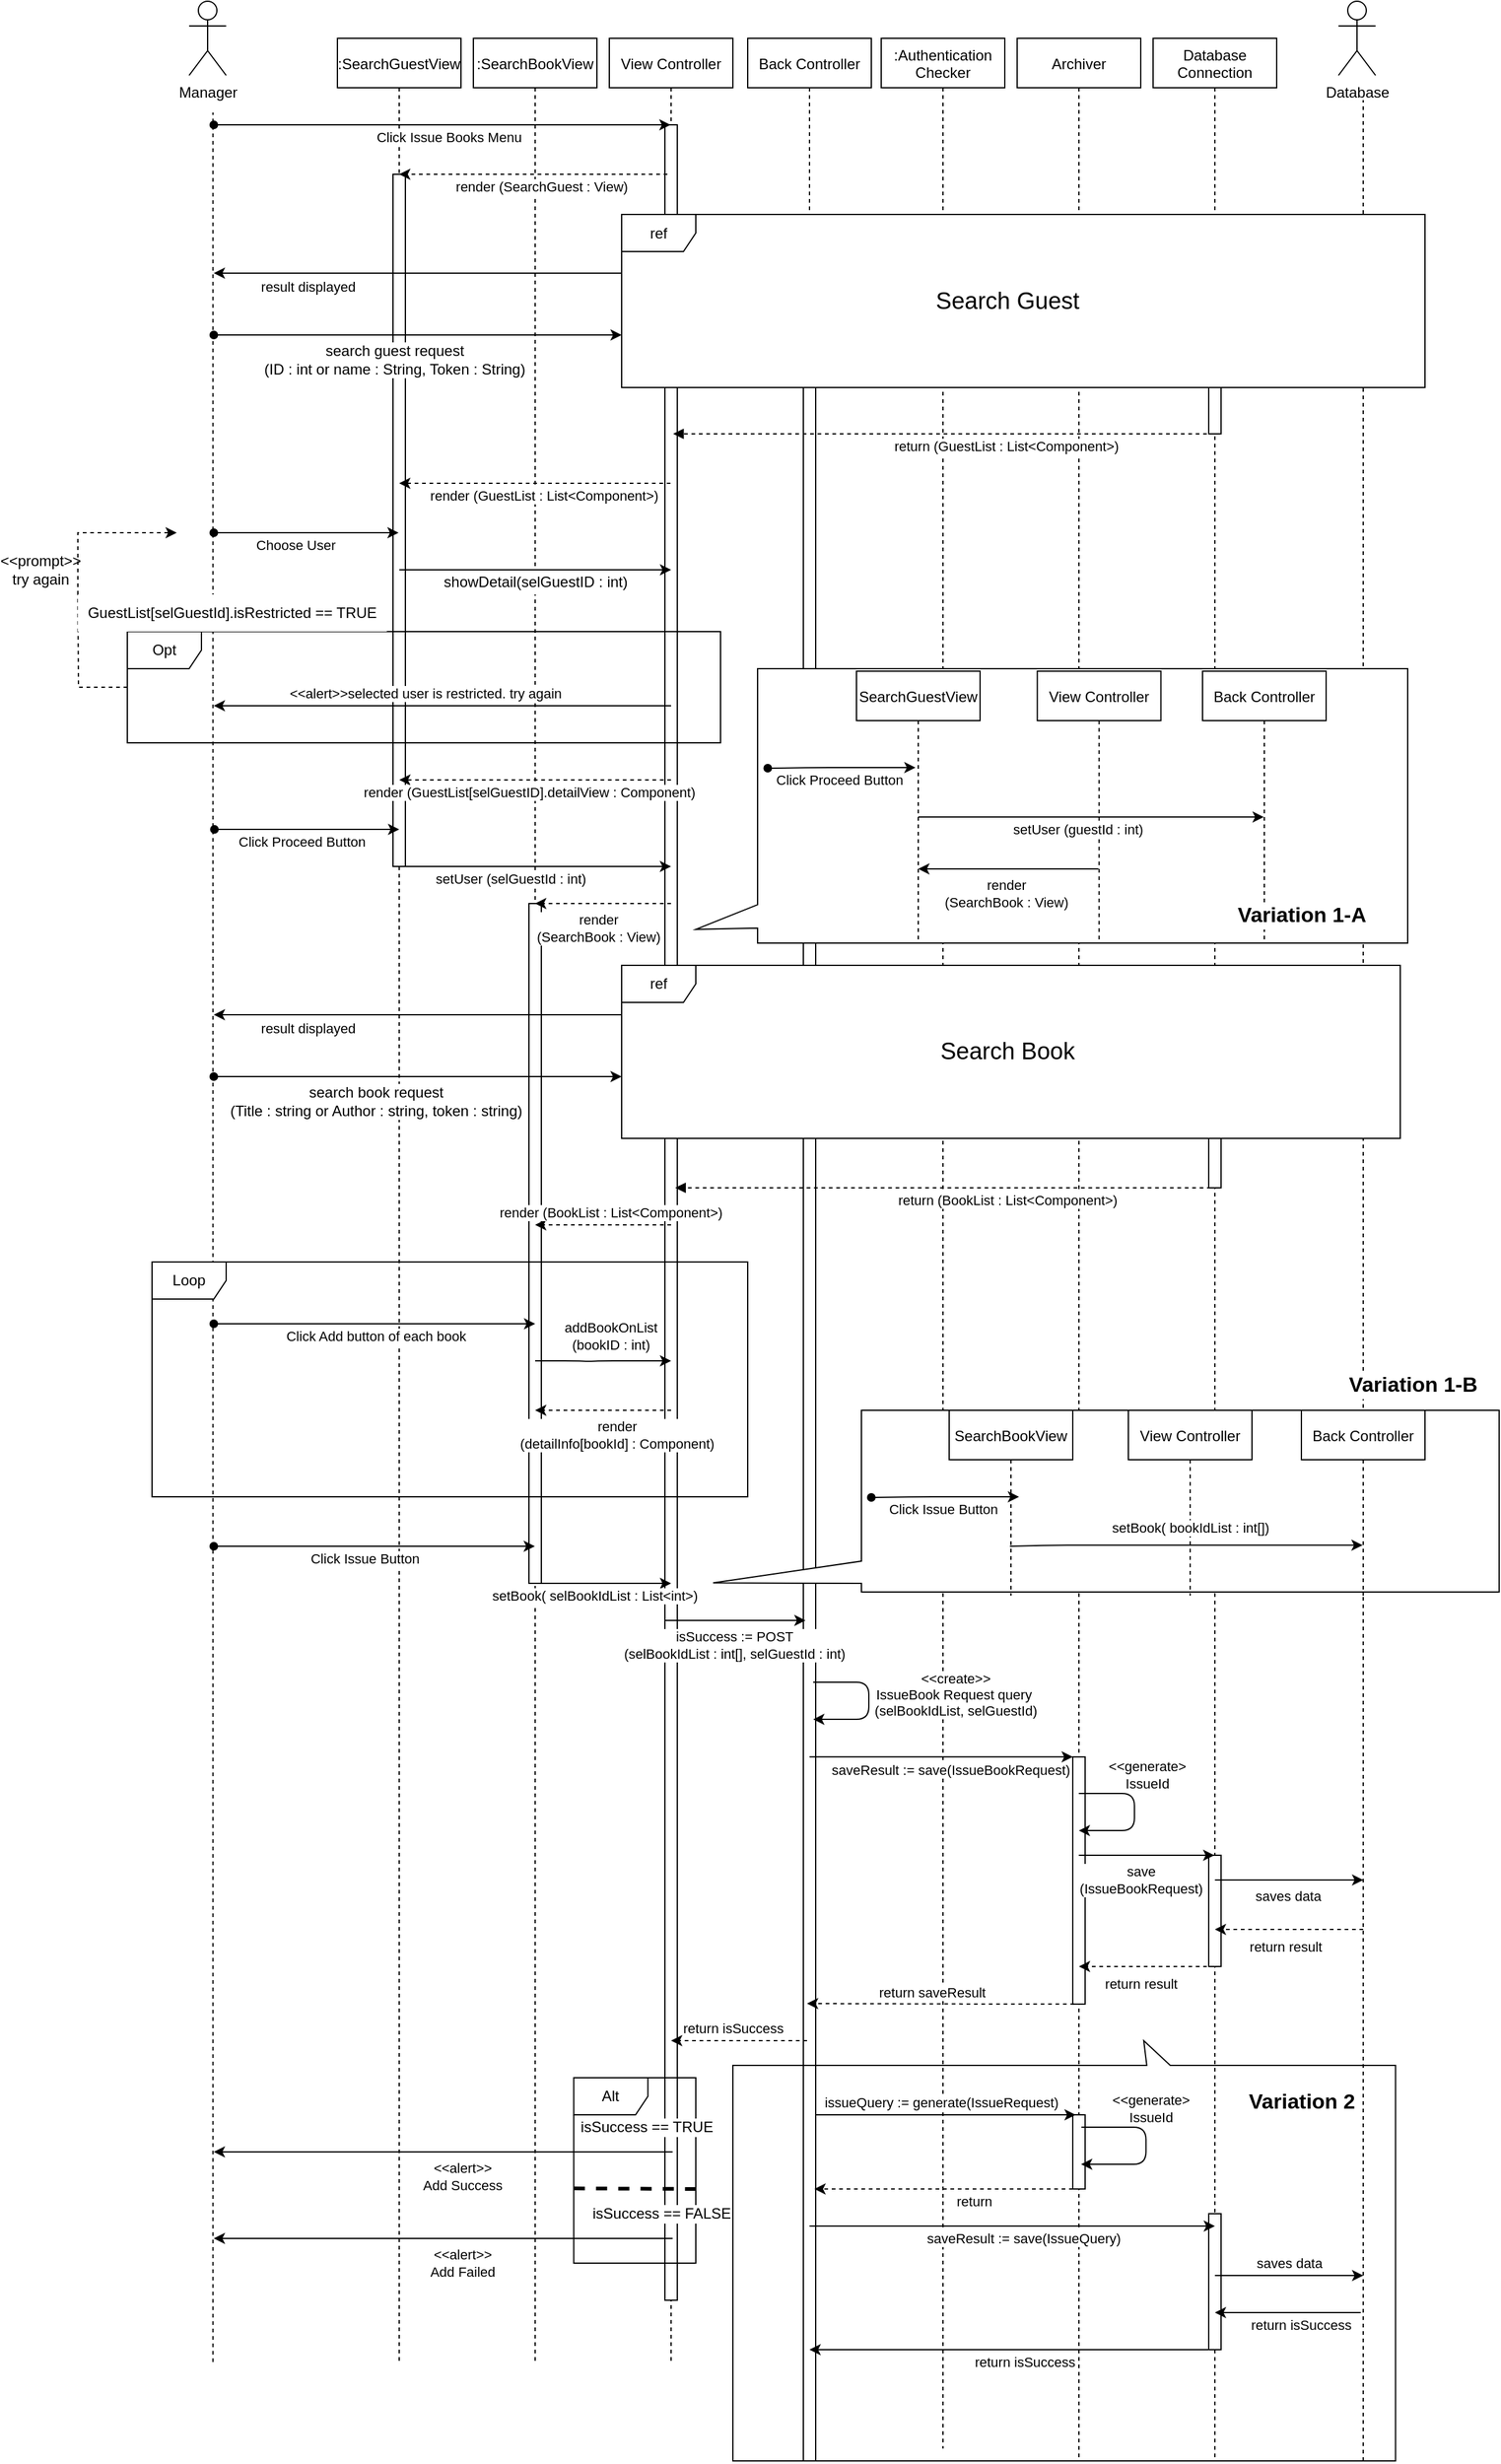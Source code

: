 <mxfile version="14.6.13" type="github">
  <diagram id="kgpKYQtTHZ0yAKxKKP6v" name="Page-1">
    <mxGraphModel dx="1185" dy="635" grid="1" gridSize="10" guides="1" tooltips="1" connect="1" arrows="1" fold="1" page="1" pageScale="1" pageWidth="1400" pageHeight="1300" math="0" shadow="0">
      <root>
        <mxCell id="0" />
        <mxCell id="1" parent="0" />
        <mxCell id="G2i9bA_Q2mRxHGLOUs0N-61" value="" style="shape=callout;whiteSpace=wrap;html=1;perimeter=calloutPerimeter;position2=0.38;size=20;position=0.34;base=19;rotation=-180;" parent="1" vertex="1">
          <mxGeometry x="630" y="1780" width="536.19" height="340" as="geometry" />
        </mxCell>
        <mxCell id="IShbP4hHe31vie19D_xC-3" value=":Authentication&#xa;Checker" style="shape=umlLifeline;perimeter=lifelinePerimeter;container=1;collapsible=0;recursiveResize=0;rounded=0;shadow=0;strokeWidth=1;" parent="1" vertex="1">
          <mxGeometry x="750" y="160" width="100" height="1950" as="geometry" />
        </mxCell>
        <mxCell id="IShbP4hHe31vie19D_xC-5" value=":SearchGuestView" style="shape=umlLifeline;perimeter=lifelinePerimeter;container=1;collapsible=0;recursiveResize=0;rounded=0;shadow=0;strokeWidth=1;" parent="1" vertex="1">
          <mxGeometry x="310" y="160" width="100" height="1880" as="geometry" />
        </mxCell>
        <mxCell id="IShbP4hHe31vie19D_xC-6" value="" style="points=[];perimeter=orthogonalPerimeter;rounded=0;shadow=0;strokeWidth=1;" parent="IShbP4hHe31vie19D_xC-5" vertex="1">
          <mxGeometry x="45" y="110" width="10" height="560" as="geometry" />
        </mxCell>
        <mxCell id="IShbP4hHe31vie19D_xC-7" value="View Controller" style="shape=umlLifeline;perimeter=lifelinePerimeter;container=1;collapsible=0;recursiveResize=0;rounded=0;shadow=0;strokeWidth=1;size=40;" parent="1" vertex="1">
          <mxGeometry x="530" y="160" width="100" height="1880" as="geometry" />
        </mxCell>
        <mxCell id="IShbP4hHe31vie19D_xC-98" value="" style="points=[];perimeter=orthogonalPerimeter;rounded=0;shadow=0;strokeWidth=1;" parent="IShbP4hHe31vie19D_xC-7" vertex="1">
          <mxGeometry x="45" y="70" width="10" height="1760" as="geometry" />
        </mxCell>
        <mxCell id="IShbP4hHe31vie19D_xC-10" value="Manager" style="shape=umlActor;verticalLabelPosition=bottom;verticalAlign=top;html=1;outlineConnect=0;" parent="1" vertex="1">
          <mxGeometry x="190" y="130" width="30" height="60" as="geometry" />
        </mxCell>
        <mxCell id="IShbP4hHe31vie19D_xC-11" value="Back Controller" style="shape=umlLifeline;perimeter=lifelinePerimeter;container=1;collapsible=0;recursiveResize=0;rounded=0;shadow=0;strokeWidth=1;" parent="1" vertex="1">
          <mxGeometry x="642" y="160" width="100" height="1960" as="geometry" />
        </mxCell>
        <mxCell id="IShbP4hHe31vie19D_xC-136" value="" style="points=[];perimeter=orthogonalPerimeter;rounded=0;shadow=0;strokeWidth=1;" parent="IShbP4hHe31vie19D_xC-11" vertex="1">
          <mxGeometry x="45" y="200" width="10" height="1440" as="geometry" />
        </mxCell>
        <mxCell id="G2i9bA_Q2mRxHGLOUs0N-115" value="" style="points=[];perimeter=orthogonalPerimeter;rounded=0;shadow=0;strokeWidth=1;" parent="IShbP4hHe31vie19D_xC-11" vertex="1">
          <mxGeometry x="45" y="1640" width="10" height="320" as="geometry" />
        </mxCell>
        <mxCell id="IShbP4hHe31vie19D_xC-13" value=":SearchBookView" style="shape=umlLifeline;perimeter=lifelinePerimeter;container=1;collapsible=0;recursiveResize=0;rounded=0;shadow=0;strokeWidth=1;" parent="1" vertex="1">
          <mxGeometry x="420" y="160" width="100" height="1880" as="geometry" />
        </mxCell>
        <mxCell id="IShbP4hHe31vie19D_xC-121" value="" style="points=[];perimeter=orthogonalPerimeter;rounded=0;shadow=0;strokeWidth=1;" parent="IShbP4hHe31vie19D_xC-13" vertex="1">
          <mxGeometry x="45" y="700" width="10" height="550" as="geometry" />
        </mxCell>
        <mxCell id="IShbP4hHe31vie19D_xC-15" value="Archiver" style="shape=umlLifeline;perimeter=lifelinePerimeter;container=1;collapsible=0;recursiveResize=0;rounded=0;shadow=0;strokeWidth=1;" parent="1" vertex="1">
          <mxGeometry x="860" y="160" width="100" height="1960" as="geometry" />
        </mxCell>
        <mxCell id="IShbP4hHe31vie19D_xC-187" value="" style="points=[];perimeter=orthogonalPerimeter;rounded=0;shadow=0;strokeWidth=1;" parent="IShbP4hHe31vie19D_xC-15" vertex="1">
          <mxGeometry x="45.0" y="1390.42" width="10" height="200" as="geometry" />
        </mxCell>
        <mxCell id="IShbP4hHe31vie19D_xC-191" value="" style="endArrow=classic;html=1;edgeStyle=orthogonalEdgeStyle;" parent="IShbP4hHe31vie19D_xC-15" edge="1">
          <mxGeometry width="50" height="50" relative="1" as="geometry">
            <mxPoint x="49.88" y="1420" as="sourcePoint" />
            <mxPoint x="49.88" y="1450.029" as="targetPoint" />
            <Array as="points">
              <mxPoint x="94.88" y="1420" />
              <mxPoint x="94.88" y="1450" />
            </Array>
          </mxGeometry>
        </mxCell>
        <mxCell id="IShbP4hHe31vie19D_xC-192" value="&amp;lt;&amp;lt;generate&amp;gt;&lt;br&gt;IssueId" style="edgeLabel;html=1;align=center;verticalAlign=middle;resizable=0;points=[];" parent="IShbP4hHe31vie19D_xC-191" vertex="1" connectable="0">
          <mxGeometry x="0.886" y="-1" relative="1" as="geometry">
            <mxPoint x="48" y="-44" as="offset" />
          </mxGeometry>
        </mxCell>
        <mxCell id="IShbP4hHe31vie19D_xC-201" value="" style="endArrow=classic;html=1;dashed=1;" parent="IShbP4hHe31vie19D_xC-15" edge="1">
          <mxGeometry width="50" height="50" relative="1" as="geometry">
            <mxPoint x="46.08" y="1590.42" as="sourcePoint" />
            <mxPoint x="-170" y="1590" as="targetPoint" />
            <Array as="points">
              <mxPoint x="-3.92" y="1590.42" />
            </Array>
          </mxGeometry>
        </mxCell>
        <mxCell id="IShbP4hHe31vie19D_xC-202" value="return saveResult" style="edgeLabel;html=1;align=center;verticalAlign=middle;resizable=0;points=[];" parent="IShbP4hHe31vie19D_xC-201" vertex="1" connectable="0">
          <mxGeometry x="-0.364" y="-3" relative="1" as="geometry">
            <mxPoint x="-47" y="-7" as="offset" />
          </mxGeometry>
        </mxCell>
        <mxCell id="G2i9bA_Q2mRxHGLOUs0N-62" value="" style="points=[];perimeter=orthogonalPerimeter;rounded=0;shadow=0;strokeWidth=1;" parent="IShbP4hHe31vie19D_xC-15" vertex="1">
          <mxGeometry x="45" y="1680" width="10" height="60" as="geometry" />
        </mxCell>
        <mxCell id="G2i9bA_Q2mRxHGLOUs0N-88" value="" style="endArrow=classic;html=1;dashed=1;" parent="IShbP4hHe31vie19D_xC-15" target="G2i9bA_Q2mRxHGLOUs0N-81" edge="1">
          <mxGeometry width="50" height="50" relative="1" as="geometry">
            <mxPoint x="200" y="652" as="sourcePoint" />
            <mxPoint x="-20" y="652" as="targetPoint" />
            <Array as="points">
              <mxPoint x="146" y="652" />
              <mxPoint x="136" y="652" />
            </Array>
          </mxGeometry>
        </mxCell>
        <mxCell id="G2i9bA_Q2mRxHGLOUs0N-90" value="return guestId" style="edgeLabel;html=1;align=center;verticalAlign=middle;resizable=0;points=[];" parent="G2i9bA_Q2mRxHGLOUs0N-88" vertex="1" connectable="0">
          <mxGeometry x="0.163" y="-1" relative="1" as="geometry">
            <mxPoint y="11" as="offset" />
          </mxGeometry>
        </mxCell>
        <mxCell id="IShbP4hHe31vie19D_xC-17" value="Database&#xa;Connection" style="shape=umlLifeline;perimeter=lifelinePerimeter;container=1;collapsible=0;recursiveResize=0;rounded=0;shadow=0;strokeWidth=1;" parent="1" vertex="1">
          <mxGeometry x="970" y="160" width="100" height="1960" as="geometry" />
        </mxCell>
        <mxCell id="IShbP4hHe31vie19D_xC-203" value="" style="points=[];perimeter=orthogonalPerimeter;rounded=0;shadow=0;strokeWidth=1;" parent="IShbP4hHe31vie19D_xC-17" vertex="1">
          <mxGeometry x="45" y="1470" width="10" height="90" as="geometry" />
        </mxCell>
        <mxCell id="gFYD5dXnJGyvW7iAq3Vl-59" value="" style="points=[];perimeter=orthogonalPerimeter;rounded=0;shadow=0;strokeWidth=1;" parent="IShbP4hHe31vie19D_xC-17" vertex="1">
          <mxGeometry x="45" y="810" width="10" height="120" as="geometry" />
        </mxCell>
        <mxCell id="gFYD5dXnJGyvW7iAq3Vl-29" value="" style="points=[];perimeter=orthogonalPerimeter;rounded=0;shadow=0;strokeWidth=1;" parent="IShbP4hHe31vie19D_xC-17" vertex="1">
          <mxGeometry x="45" y="200" width="10" height="120" as="geometry" />
        </mxCell>
        <mxCell id="G2i9bA_Q2mRxHGLOUs0N-63" value="" style="points=[];perimeter=orthogonalPerimeter;rounded=0;shadow=0;strokeWidth=1;" parent="IShbP4hHe31vie19D_xC-17" vertex="1">
          <mxGeometry x="45" y="1760" width="10" height="110" as="geometry" />
        </mxCell>
        <mxCell id="IShbP4hHe31vie19D_xC-22" value="" style="endArrow=classic;html=1;startArrow=oval;startFill=1;" parent="1" target="IShbP4hHe31vie19D_xC-7" edge="1">
          <mxGeometry width="50" height="50" relative="1" as="geometry">
            <mxPoint x="210" y="230" as="sourcePoint" />
            <mxPoint x="400" y="240" as="targetPoint" />
            <Array as="points">
              <mxPoint x="280" y="230" />
              <mxPoint x="300" y="230" />
              <mxPoint x="350" y="230" />
            </Array>
          </mxGeometry>
        </mxCell>
        <mxCell id="gFYD5dXnJGyvW7iAq3Vl-3" value="Click Issue Books Menu" style="edgeLabel;html=1;align=center;verticalAlign=middle;resizable=0;points=[];" parent="IShbP4hHe31vie19D_xC-22" vertex="1" connectable="0">
          <mxGeometry x="-0.051" y="-4" relative="1" as="geometry">
            <mxPoint x="14" y="6" as="offset" />
          </mxGeometry>
        </mxCell>
        <mxCell id="IShbP4hHe31vie19D_xC-24" value="" style="endArrow=none;dashed=1;html=1;" parent="1" edge="1">
          <mxGeometry width="50" height="50" relative="1" as="geometry">
            <mxPoint x="209.31" y="2040" as="sourcePoint" />
            <mxPoint x="209.31" y="220" as="targetPoint" />
          </mxGeometry>
        </mxCell>
        <mxCell id="IShbP4hHe31vie19D_xC-31" value="Database" style="shape=umlActor;verticalLabelPosition=bottom;verticalAlign=top;html=1;outlineConnect=0;" parent="1" vertex="1">
          <mxGeometry x="1120" y="130" width="30" height="60" as="geometry" />
        </mxCell>
        <mxCell id="IShbP4hHe31vie19D_xC-34" value="" style="endArrow=none;dashed=1;html=1;" parent="1" edge="1">
          <mxGeometry width="50" height="50" relative="1" as="geometry">
            <mxPoint x="1140" y="2120" as="sourcePoint" />
            <mxPoint x="1140" y="210" as="targetPoint" />
          </mxGeometry>
        </mxCell>
        <mxCell id="IShbP4hHe31vie19D_xC-106" value="" style="endArrow=classic;html=1;startArrow=oval;startFill=1;" parent="1" edge="1">
          <mxGeometry width="50" height="50" relative="1" as="geometry">
            <mxPoint x="210" y="560" as="sourcePoint" />
            <mxPoint x="359.5" y="560" as="targetPoint" />
            <Array as="points">
              <mxPoint x="280" y="560" />
              <mxPoint x="300" y="560" />
            </Array>
          </mxGeometry>
        </mxCell>
        <mxCell id="IShbP4hHe31vie19D_xC-107" value="Choose User" style="edgeLabel;html=1;align=center;verticalAlign=middle;resizable=0;points=[];" parent="IShbP4hHe31vie19D_xC-106" vertex="1" connectable="0">
          <mxGeometry x="-0.167" y="-1" relative="1" as="geometry">
            <mxPoint x="3" y="9" as="offset" />
          </mxGeometry>
        </mxCell>
        <mxCell id="IShbP4hHe31vie19D_xC-129" value="" style="endArrow=classic;html=1;" parent="1" edge="1">
          <mxGeometry width="50" height="50" relative="1" as="geometry">
            <mxPoint x="580" y="700" as="sourcePoint" />
            <mxPoint x="210" y="700" as="targetPoint" />
            <Array as="points" />
          </mxGeometry>
        </mxCell>
        <mxCell id="IShbP4hHe31vie19D_xC-130" value="&amp;lt;&amp;lt;alert&amp;gt;&amp;gt;selected user is restricted. try again" style="edgeLabel;html=1;align=center;verticalAlign=middle;resizable=0;points=[];" parent="IShbP4hHe31vie19D_xC-129" vertex="1" connectable="0">
          <mxGeometry x="-0.153" y="2" relative="1" as="geometry">
            <mxPoint x="-43" y="-12" as="offset" />
          </mxGeometry>
        </mxCell>
        <mxCell id="gFYD5dXnJGyvW7iAq3Vl-48" value="" style="edgeStyle=orthogonalEdgeStyle;rounded=0;orthogonalLoop=1;jettySize=auto;html=1;dashed=1;elbow=vertical;endArrow=none;endFill=0;" parent="1" source="IShbP4hHe31vie19D_xC-133" edge="1">
          <mxGeometry relative="1" as="geometry">
            <mxPoint x="100" y="610" as="targetPoint" />
          </mxGeometry>
        </mxCell>
        <mxCell id="IShbP4hHe31vie19D_xC-133" value="Opt" style="shape=umlFrame;whiteSpace=wrap;html=1;" parent="1" vertex="1">
          <mxGeometry x="140" y="640" width="480" height="90" as="geometry" />
        </mxCell>
        <mxCell id="gFYD5dXnJGyvW7iAq3Vl-50" value="" style="edgeStyle=elbowEdgeStyle;rounded=0;orthogonalLoop=1;jettySize=auto;html=1;dashed=1;" parent="1" edge="1">
          <mxGeometry relative="1" as="geometry">
            <mxPoint x="100" y="610" as="sourcePoint" />
            <mxPoint x="180" y="560" as="targetPoint" />
            <Array as="points">
              <mxPoint x="100" y="590" />
            </Array>
          </mxGeometry>
        </mxCell>
        <mxCell id="IShbP4hHe31vie19D_xC-134" value="GuestList[selGuestId].isRestricted == TRUE" style="text;html=1;strokeColor=none;align=center;verticalAlign=middle;whiteSpace=wrap;rounded=0;fillColor=#ffffff;" parent="1" vertex="1">
          <mxGeometry x="100" y="610" width="250" height="30" as="geometry" />
        </mxCell>
        <mxCell id="IShbP4hHe31vie19D_xC-161" value="" style="endArrow=classic;html=1;startArrow=oval;startFill=1;" parent="1" edge="1">
          <mxGeometry width="50" height="50" relative="1" as="geometry">
            <mxPoint x="210" y="1200" as="sourcePoint" />
            <mxPoint x="470" y="1200" as="targetPoint" />
            <Array as="points">
              <mxPoint x="290" y="1200" />
              <mxPoint x="310" y="1200" />
              <mxPoint x="380" y="1200" />
            </Array>
          </mxGeometry>
        </mxCell>
        <mxCell id="IShbP4hHe31vie19D_xC-162" value="Click Add button of each book" style="edgeLabel;html=1;align=center;verticalAlign=middle;resizable=0;points=[];" parent="IShbP4hHe31vie19D_xC-161" vertex="1" connectable="0">
          <mxGeometry x="-0.167" y="-1" relative="1" as="geometry">
            <mxPoint x="22" y="9" as="offset" />
          </mxGeometry>
        </mxCell>
        <mxCell id="IShbP4hHe31vie19D_xC-166" value="" style="endArrow=classic;html=1;dashed=1;" parent="1" edge="1">
          <mxGeometry width="50" height="50" relative="1" as="geometry">
            <mxPoint x="580" y="1270" as="sourcePoint" />
            <mxPoint x="470" y="1270" as="targetPoint" />
            <Array as="points">
              <mxPoint x="520.5" y="1270" />
            </Array>
          </mxGeometry>
        </mxCell>
        <mxCell id="IShbP4hHe31vie19D_xC-169" value="" style="endArrow=classic;html=1;startArrow=oval;startFill=1;" parent="1" edge="1">
          <mxGeometry width="50" height="50" relative="1" as="geometry">
            <mxPoint x="210" y="1380" as="sourcePoint" />
            <mxPoint x="469.75" y="1380" as="targetPoint" />
            <Array as="points">
              <mxPoint x="299.75" y="1380" />
              <mxPoint x="369.75" y="1380" />
              <mxPoint x="440.25" y="1380" />
            </Array>
          </mxGeometry>
        </mxCell>
        <mxCell id="IShbP4hHe31vie19D_xC-170" value="Click Issue Button" style="edgeLabel;html=1;align=center;verticalAlign=middle;resizable=0;points=[];" parent="IShbP4hHe31vie19D_xC-169" vertex="1" connectable="0">
          <mxGeometry x="-0.167" y="-1" relative="1" as="geometry">
            <mxPoint x="14" y="9" as="offset" />
          </mxGeometry>
        </mxCell>
        <mxCell id="IShbP4hHe31vie19D_xC-193" value="" style="endArrow=classic;html=1;" parent="1" target="IShbP4hHe31vie19D_xC-17" edge="1">
          <mxGeometry width="50" height="50" relative="1" as="geometry">
            <mxPoint x="909.88" y="1630" as="sourcePoint" />
            <mxPoint x="1014.38" y="1630" as="targetPoint" />
          </mxGeometry>
        </mxCell>
        <mxCell id="IShbP4hHe31vie19D_xC-194" value="save&lt;br&gt;(IssueBookRequest)" style="edgeLabel;html=1;align=center;verticalAlign=middle;resizable=0;points=[];" parent="IShbP4hHe31vie19D_xC-193" vertex="1" connectable="0">
          <mxGeometry x="0.082" y="1" relative="1" as="geometry">
            <mxPoint x="-10" y="21" as="offset" />
          </mxGeometry>
        </mxCell>
        <mxCell id="IShbP4hHe31vie19D_xC-204" value="" style="endArrow=classic;html=1;startArrow=none;startFill=0;" parent="1" edge="1">
          <mxGeometry width="50" height="50" relative="1" as="geometry">
            <mxPoint x="575" y="1440" as="sourcePoint" />
            <mxPoint x="688.75" y="1440" as="targetPoint" />
            <Array as="points">
              <mxPoint x="615.5" y="1440" />
              <mxPoint x="625.5" y="1440" />
            </Array>
          </mxGeometry>
        </mxCell>
        <mxCell id="IShbP4hHe31vie19D_xC-205" value="isSuccess := POST&lt;br&gt;(selBookIdList : int[], selGuestId : int)" style="edgeLabel;html=1;align=center;verticalAlign=middle;resizable=0;points=[];" parent="IShbP4hHe31vie19D_xC-204" vertex="1" connectable="0">
          <mxGeometry x="-0.167" y="-1" relative="1" as="geometry">
            <mxPoint x="8" y="19" as="offset" />
          </mxGeometry>
        </mxCell>
        <mxCell id="IShbP4hHe31vie19D_xC-207" value="" style="endArrow=classic;html=1;edgeStyle=orthogonalEdgeStyle;" parent="1" edge="1">
          <mxGeometry width="50" height="50" relative="1" as="geometry">
            <mxPoint x="694.98" y="1490" as="sourcePoint" />
            <mxPoint x="694.98" y="1520.029" as="targetPoint" />
            <Array as="points">
              <mxPoint x="739.98" y="1490" />
              <mxPoint x="739.98" y="1520" />
            </Array>
          </mxGeometry>
        </mxCell>
        <mxCell id="IShbP4hHe31vie19D_xC-208" value="&amp;lt;&amp;lt;create&amp;gt;&amp;gt;&lt;br&gt;IssueBook Request query&amp;nbsp;&lt;br&gt;(selBookIdList, selGuestId)" style="edgeLabel;html=1;align=center;verticalAlign=middle;resizable=0;points=[];labelBackgroundColor=#ffffff;" parent="IShbP4hHe31vie19D_xC-207" vertex="1" connectable="0">
          <mxGeometry x="0.886" y="-1" relative="1" as="geometry">
            <mxPoint x="108" y="-19" as="offset" />
          </mxGeometry>
        </mxCell>
        <mxCell id="IShbP4hHe31vie19D_xC-215" value="" style="endArrow=classic;html=1;strokeWidth=1;" parent="1" edge="1">
          <mxGeometry width="50" height="50" relative="1" as="geometry">
            <mxPoint x="581.25" y="1870" as="sourcePoint" />
            <mxPoint x="210" y="1870" as="targetPoint" />
          </mxGeometry>
        </mxCell>
        <mxCell id="IShbP4hHe31vie19D_xC-216" value="&amp;lt;&amp;lt;alert&amp;gt;&amp;gt;&lt;br&gt;Add Success" style="edgeLabel;html=1;align=center;verticalAlign=middle;resizable=0;points=[];" parent="IShbP4hHe31vie19D_xC-215" vertex="1" connectable="0">
          <mxGeometry x="0.161" y="4" relative="1" as="geometry">
            <mxPoint x="45" y="16" as="offset" />
          </mxGeometry>
        </mxCell>
        <mxCell id="IShbP4hHe31vie19D_xC-217" value="Alt" style="shape=umlFrame;whiteSpace=wrap;html=1;labelBackgroundColor=#ffffff;fillColor=#FFFFFF;gradientColor=none;" parent="1" vertex="1">
          <mxGeometry x="501.25" y="1810" width="98.75" height="150" as="geometry" />
        </mxCell>
        <mxCell id="IShbP4hHe31vie19D_xC-218" value="" style="endArrow=classic;html=1;strokeWidth=1;" parent="1" edge="1">
          <mxGeometry width="50" height="50" relative="1" as="geometry">
            <mxPoint x="581.25" y="1940" as="sourcePoint" />
            <mxPoint x="210" y="1940" as="targetPoint" />
          </mxGeometry>
        </mxCell>
        <mxCell id="IShbP4hHe31vie19D_xC-219" value="&amp;lt;&amp;lt;alert&amp;gt;&amp;gt;&lt;br&gt;Add Failed" style="edgeLabel;html=1;align=center;verticalAlign=middle;resizable=0;points=[];" parent="IShbP4hHe31vie19D_xC-218" vertex="1" connectable="0">
          <mxGeometry x="0.161" y="4" relative="1" as="geometry">
            <mxPoint x="45" y="16" as="offset" />
          </mxGeometry>
        </mxCell>
        <mxCell id="IShbP4hHe31vie19D_xC-220" value="" style="endArrow=none;dashed=1;html=1;strokeWidth=3;" parent="1" edge="1">
          <mxGeometry width="50" height="50" relative="1" as="geometry">
            <mxPoint x="501.25" y="1899.55" as="sourcePoint" />
            <mxPoint x="600" y="1900" as="targetPoint" />
          </mxGeometry>
        </mxCell>
        <mxCell id="IShbP4hHe31vie19D_xC-221" value="isSuccess == TRUE" style="text;html=1;strokeColor=none;fillColor=none;align=center;verticalAlign=middle;rounded=0;labelBackgroundColor=#ffffff;" parent="1" vertex="1">
          <mxGeometry x="490.0" y="1820" width="140" height="60" as="geometry" />
        </mxCell>
        <mxCell id="IShbP4hHe31vie19D_xC-222" value="isSuccess == FALSE" style="text;html=1;strokeColor=none;fillColor=none;align=center;verticalAlign=middle;rounded=0;labelBackgroundColor=#ffffff;rotation=0;" parent="1" vertex="1">
          <mxGeometry x="502.0" y="1890" width="140" height="60" as="geometry" />
        </mxCell>
        <mxCell id="gFYD5dXnJGyvW7iAq3Vl-27" value="" style="endArrow=classic;html=1;dashed=1;" parent="1" target="IShbP4hHe31vie19D_xC-5" edge="1">
          <mxGeometry width="50" height="50" relative="1" as="geometry">
            <mxPoint x="577.0" y="270" as="sourcePoint" />
            <mxPoint x="471.667" y="270" as="targetPoint" />
            <Array as="points">
              <mxPoint x="525.5" y="270" />
              <mxPoint x="515.5" y="270" />
            </Array>
          </mxGeometry>
        </mxCell>
        <mxCell id="gFYD5dXnJGyvW7iAq3Vl-28" value="render (SearchGuest : View)" style="edgeLabel;html=1;align=center;verticalAlign=middle;resizable=0;points=[];" parent="gFYD5dXnJGyvW7iAq3Vl-27" vertex="1" connectable="0">
          <mxGeometry x="-0.153" y="2" relative="1" as="geometry">
            <mxPoint x="-10" y="8" as="offset" />
          </mxGeometry>
        </mxCell>
        <mxCell id="gFYD5dXnJGyvW7iAq3Vl-23" value="ref" style="shape=umlFrame;whiteSpace=wrap;html=1;swimlaneFillColor=#ffffff;" parent="1" vertex="1">
          <mxGeometry x="540" y="302.5" width="650" height="140" as="geometry" />
        </mxCell>
        <mxCell id="gFYD5dXnJGyvW7iAq3Vl-24" value="&lt;font style=&quot;font-size: 19px&quot;&gt;Search Guest&amp;nbsp;&lt;/font&gt;" style="text;html=1;strokeColor=none;align=center;verticalAlign=middle;whiteSpace=wrap;rounded=0;fillColor=#ffffff;" parent="1" vertex="1">
          <mxGeometry x="760" y="360" width="190" height="25" as="geometry" />
        </mxCell>
        <mxCell id="gFYD5dXnJGyvW7iAq3Vl-30" value="" style="verticalAlign=bottom;endArrow=block;shadow=0;strokeWidth=1;dashed=1;" parent="1" source="IShbP4hHe31vie19D_xC-17" edge="1">
          <mxGeometry x="0.266" relative="1" as="geometry">
            <mxPoint x="1015" y="480" as="sourcePoint" />
            <mxPoint x="581.667" y="480" as="targetPoint" />
            <Array as="points">
              <mxPoint x="956.52" y="480" />
              <mxPoint x="836.52" y="480" />
            </Array>
            <mxPoint as="offset" />
          </mxGeometry>
        </mxCell>
        <mxCell id="gFYD5dXnJGyvW7iAq3Vl-31" value="return (GuestList : List&amp;lt;Component&amp;gt;)" style="edgeLabel;html=1;align=center;verticalAlign=middle;resizable=0;points=[];" parent="gFYD5dXnJGyvW7iAq3Vl-30" vertex="1" connectable="0">
          <mxGeometry x="0.883" y="-1" relative="1" as="geometry">
            <mxPoint x="243" y="11" as="offset" />
          </mxGeometry>
        </mxCell>
        <mxCell id="gFYD5dXnJGyvW7iAq3Vl-32" value="" style="endArrow=classic;html=1;dashed=1;" parent="1" source="IShbP4hHe31vie19D_xC-7" target="IShbP4hHe31vie19D_xC-5" edge="1">
          <mxGeometry width="50" height="50" relative="1" as="geometry">
            <mxPoint x="577.0" y="520" as="sourcePoint" />
            <mxPoint x="359.667" y="520" as="targetPoint" />
            <Array as="points">
              <mxPoint x="525.5" y="520" />
              <mxPoint x="515.5" y="520" />
            </Array>
          </mxGeometry>
        </mxCell>
        <mxCell id="gFYD5dXnJGyvW7iAq3Vl-33" value="render (GuestList : List&amp;lt;Component&amp;gt;)" style="edgeLabel;html=1;align=center;verticalAlign=middle;resizable=0;points=[];" parent="gFYD5dXnJGyvW7iAq3Vl-32" vertex="1" connectable="0">
          <mxGeometry x="-0.153" y="2" relative="1" as="geometry">
            <mxPoint x="-10" y="8" as="offset" />
          </mxGeometry>
        </mxCell>
        <mxCell id="gFYD5dXnJGyvW7iAq3Vl-38" value="showDetail(selGuestID : int)" style="text;html=1;align=center;verticalAlign=middle;resizable=0;points=[];autosize=1;strokeColor=none;fillColor=#ffffff;" parent="1" vertex="1">
          <mxGeometry x="390" y="590" width="160" height="20" as="geometry" />
        </mxCell>
        <mxCell id="gFYD5dXnJGyvW7iAq3Vl-39" value="" style="endArrow=classic;html=1;dashed=1;" parent="1" edge="1">
          <mxGeometry width="50" height="50" relative="1" as="geometry">
            <mxPoint x="579.92" y="760" as="sourcePoint" />
            <mxPoint x="360.087" y="760" as="targetPoint" />
            <Array as="points">
              <mxPoint x="527.59" y="760" />
              <mxPoint x="517.59" y="760" />
            </Array>
          </mxGeometry>
        </mxCell>
        <mxCell id="gFYD5dXnJGyvW7iAq3Vl-40" value="render (GuestList[selGuestID].detailView : Component)" style="edgeLabel;html=1;align=center;verticalAlign=middle;resizable=0;points=[];" parent="gFYD5dXnJGyvW7iAq3Vl-39" vertex="1" connectable="0">
          <mxGeometry x="-0.153" y="2" relative="1" as="geometry">
            <mxPoint x="-22" y="8" as="offset" />
          </mxGeometry>
        </mxCell>
        <mxCell id="gFYD5dXnJGyvW7iAq3Vl-41" value="" style="endArrow=classic;html=1;startArrow=oval;startFill=1;" parent="1" edge="1">
          <mxGeometry width="50" height="50" relative="1" as="geometry">
            <mxPoint x="210.5" y="800" as="sourcePoint" />
            <mxPoint x="360" y="800" as="targetPoint" />
            <Array as="points">
              <mxPoint x="280.5" y="800" />
              <mxPoint x="300.5" y="800" />
            </Array>
          </mxGeometry>
        </mxCell>
        <mxCell id="gFYD5dXnJGyvW7iAq3Vl-42" value="Click Proceed Button" style="edgeLabel;html=1;align=center;verticalAlign=middle;resizable=0;points=[];" parent="gFYD5dXnJGyvW7iAq3Vl-41" vertex="1" connectable="0">
          <mxGeometry x="-0.167" y="-1" relative="1" as="geometry">
            <mxPoint x="8" y="9" as="offset" />
          </mxGeometry>
        </mxCell>
        <mxCell id="IShbP4hHe31vie19D_xC-111" value="" style="endArrow=classic;html=1;startArrow=none;startFill=0;" parent="1" edge="1">
          <mxGeometry width="50" height="50" relative="1" as="geometry">
            <mxPoint x="360.087" y="590" as="sourcePoint" />
            <mxPoint x="580" y="590" as="targetPoint" />
            <Array as="points">
              <mxPoint x="390.42" y="590" />
              <mxPoint x="410.42" y="590" />
            </Array>
          </mxGeometry>
        </mxCell>
        <mxCell id="gFYD5dXnJGyvW7iAq3Vl-51" value="&amp;lt;&amp;lt;prompt&amp;gt;&amp;gt;&lt;br&gt;try again" style="text;html=1;strokeColor=none;fillColor=none;align=center;verticalAlign=middle;whiteSpace=wrap;rounded=0;" parent="1" vertex="1">
          <mxGeometry x="40" y="570" width="60" height="40" as="geometry" />
        </mxCell>
        <mxCell id="gFYD5dXnJGyvW7iAq3Vl-55" value="" style="endArrow=classic;html=1;dashed=1;" parent="1" target="IShbP4hHe31vie19D_xC-13" edge="1">
          <mxGeometry width="50" height="50" relative="1" as="geometry">
            <mxPoint x="579.92" y="860" as="sourcePoint" />
            <mxPoint x="360.087" y="860" as="targetPoint" />
            <Array as="points">
              <mxPoint x="527.59" y="860" />
              <mxPoint x="517.59" y="860" />
            </Array>
          </mxGeometry>
        </mxCell>
        <mxCell id="gFYD5dXnJGyvW7iAq3Vl-56" value="render&lt;br&gt;(SearchBook : View)" style="edgeLabel;html=1;align=center;verticalAlign=middle;resizable=0;points=[];" parent="gFYD5dXnJGyvW7iAq3Vl-55" vertex="1" connectable="0">
          <mxGeometry x="-0.153" y="2" relative="1" as="geometry">
            <mxPoint x="-13" y="18" as="offset" />
          </mxGeometry>
        </mxCell>
        <mxCell id="gFYD5dXnJGyvW7iAq3Vl-57" value="ref" style="shape=umlFrame;whiteSpace=wrap;html=1;swimlaneFillColor=#ffffff;" parent="1" vertex="1">
          <mxGeometry x="540" y="910" width="630" height="140" as="geometry" />
        </mxCell>
        <mxCell id="gFYD5dXnJGyvW7iAq3Vl-58" value="&lt;font style=&quot;font-size: 19px&quot;&gt;Search Book&amp;nbsp;&lt;/font&gt;" style="text;html=1;strokeColor=none;align=center;verticalAlign=middle;whiteSpace=wrap;rounded=0;fillColor=#ffffff;" parent="1" vertex="1">
          <mxGeometry x="760" y="967.5" width="190" height="25" as="geometry" />
        </mxCell>
        <mxCell id="gFYD5dXnJGyvW7iAq3Vl-60" value="" style="verticalAlign=bottom;endArrow=block;shadow=0;strokeWidth=1;dashed=1;" parent="1" edge="1">
          <mxGeometry x="0.266" relative="1" as="geometry">
            <mxPoint x="1016.67" y="1090" as="sourcePoint" />
            <mxPoint x="583.337" y="1090" as="targetPoint" />
            <Array as="points">
              <mxPoint x="958.19" y="1090" />
              <mxPoint x="838.19" y="1090" />
            </Array>
            <mxPoint as="offset" />
          </mxGeometry>
        </mxCell>
        <mxCell id="gFYD5dXnJGyvW7iAq3Vl-61" value="return (BookList : List&amp;lt;Component&amp;gt;)" style="edgeLabel;html=1;align=center;verticalAlign=middle;resizable=0;points=[];" parent="gFYD5dXnJGyvW7iAq3Vl-60" vertex="1" connectable="0">
          <mxGeometry x="0.883" y="-1" relative="1" as="geometry">
            <mxPoint x="243" y="11" as="offset" />
          </mxGeometry>
        </mxCell>
        <mxCell id="G2i9bA_Q2mRxHGLOUs0N-1" value="" style="endArrow=classic;html=1;dashed=1;" parent="1" target="IShbP4hHe31vie19D_xC-13" edge="1">
          <mxGeometry width="50" height="50" relative="1" as="geometry">
            <mxPoint x="580" y="1120" as="sourcePoint" />
            <mxPoint x="360" y="1120" as="targetPoint" />
            <Array as="points">
              <mxPoint x="526" y="1120" />
              <mxPoint x="516" y="1120" />
            </Array>
          </mxGeometry>
        </mxCell>
        <mxCell id="G2i9bA_Q2mRxHGLOUs0N-2" value="render (BookList : List&amp;lt;Component&amp;gt;)" style="edgeLabel;html=1;align=center;verticalAlign=middle;resizable=0;points=[];" parent="G2i9bA_Q2mRxHGLOUs0N-1" vertex="1" connectable="0">
          <mxGeometry x="-0.153" y="2" relative="1" as="geometry">
            <mxPoint x="-3" y="-12" as="offset" />
          </mxGeometry>
        </mxCell>
        <mxCell id="IShbP4hHe31vie19D_xC-168" value="Loop" style="shape=umlFrame;whiteSpace=wrap;html=1;" parent="1" vertex="1">
          <mxGeometry x="160" y="1150" width="482" height="190" as="geometry" />
        </mxCell>
        <mxCell id="G2i9bA_Q2mRxHGLOUs0N-5" value="" style="endArrow=classic;html=1;startArrow=none;startFill=0;" parent="1" source="IShbP4hHe31vie19D_xC-13" edge="1">
          <mxGeometry width="50" height="50" relative="1" as="geometry">
            <mxPoint x="473" y="1230" as="sourcePoint" />
            <mxPoint x="580" y="1230" as="targetPoint" />
            <Array as="points">
              <mxPoint x="503.5" y="1230" />
              <mxPoint x="513.5" y="1230.42" />
              <mxPoint x="523.5" y="1230" />
            </Array>
          </mxGeometry>
        </mxCell>
        <mxCell id="G2i9bA_Q2mRxHGLOUs0N-7" value="addBookOnList&lt;br&gt;(bookID : int)" style="edgeLabel;html=1;align=center;verticalAlign=middle;resizable=0;points=[];" parent="G2i9bA_Q2mRxHGLOUs0N-5" vertex="1" connectable="0">
          <mxGeometry x="0.125" y="-5" relative="1" as="geometry">
            <mxPoint x="-1" y="-25" as="offset" />
          </mxGeometry>
        </mxCell>
        <mxCell id="G2i9bA_Q2mRxHGLOUs0N-8" value="" style="endArrow=classic;html=1;" parent="1" edge="1">
          <mxGeometry width="50" height="50" relative="1" as="geometry">
            <mxPoint x="540" y="950" as="sourcePoint" />
            <mxPoint x="210" y="950" as="targetPoint" />
            <Array as="points">
              <mxPoint x="528.09" y="950" />
              <mxPoint x="518.09" y="950" />
            </Array>
          </mxGeometry>
        </mxCell>
        <mxCell id="G2i9bA_Q2mRxHGLOUs0N-10" value="result displayed" style="edgeLabel;html=1;align=center;verticalAlign=middle;resizable=0;points=[];" parent="1" vertex="1" connectable="0">
          <mxGeometry x="280" y="960" as="geometry">
            <mxPoint x="6" y="1" as="offset" />
          </mxGeometry>
        </mxCell>
        <mxCell id="G2i9bA_Q2mRxHGLOUs0N-11" value="" style="endArrow=classic;html=1;startArrow=oval;startFill=1;" parent="1" edge="1">
          <mxGeometry width="50" height="50" relative="1" as="geometry">
            <mxPoint x="210" y="1000" as="sourcePoint" />
            <mxPoint x="540" y="1000" as="targetPoint" />
            <Array as="points">
              <mxPoint x="280" y="1000" />
              <mxPoint x="300" y="1000" />
            </Array>
          </mxGeometry>
        </mxCell>
        <mxCell id="G2i9bA_Q2mRxHGLOUs0N-12" value="&lt;span style=&quot;font-size: 12px&quot;&gt;search book request&lt;br&gt;(Title : string or Author : string, token : string)&lt;/span&gt;" style="edgeLabel;html=1;align=center;verticalAlign=middle;resizable=0;points=[];" parent="G2i9bA_Q2mRxHGLOUs0N-11" vertex="1" connectable="0">
          <mxGeometry x="-0.167" y="-1" relative="1" as="geometry">
            <mxPoint x="-7" y="19" as="offset" />
          </mxGeometry>
        </mxCell>
        <mxCell id="G2i9bA_Q2mRxHGLOUs0N-15" value="render&lt;br&gt;(detailInfo[bookId] : Component)" style="edgeLabel;html=1;align=center;verticalAlign=middle;resizable=0;points=[];" parent="1" vertex="1" connectable="0">
          <mxGeometry x="550" y="1300" as="geometry">
            <mxPoint x="-14" y="-10" as="offset" />
          </mxGeometry>
        </mxCell>
        <mxCell id="G2i9bA_Q2mRxHGLOUs0N-19" value="" style="endArrow=classic;html=1;" parent="1" edge="1">
          <mxGeometry width="50" height="50" relative="1" as="geometry">
            <mxPoint x="540" y="350" as="sourcePoint" />
            <mxPoint x="210" y="350" as="targetPoint" />
            <Array as="points">
              <mxPoint x="528.09" y="350" />
              <mxPoint x="518.09" y="350" />
            </Array>
          </mxGeometry>
        </mxCell>
        <mxCell id="G2i9bA_Q2mRxHGLOUs0N-20" value="result displayed" style="edgeLabel;html=1;align=center;verticalAlign=middle;resizable=0;points=[];" parent="1" vertex="1" connectable="0">
          <mxGeometry x="280" y="360" as="geometry">
            <mxPoint x="6" y="1" as="offset" />
          </mxGeometry>
        </mxCell>
        <mxCell id="G2i9bA_Q2mRxHGLOUs0N-21" value="" style="endArrow=classic;html=1;startArrow=oval;startFill=1;" parent="1" edge="1">
          <mxGeometry width="50" height="50" relative="1" as="geometry">
            <mxPoint x="210" y="400" as="sourcePoint" />
            <mxPoint x="540" y="400" as="targetPoint" />
            <Array as="points">
              <mxPoint x="280" y="400" />
              <mxPoint x="300" y="400" />
            </Array>
          </mxGeometry>
        </mxCell>
        <mxCell id="G2i9bA_Q2mRxHGLOUs0N-22" value="&lt;span style=&quot;font-size: 12px&quot;&gt;search guest request&lt;br&gt;(ID : int or name : String, Token : String)&lt;/span&gt;" style="edgeLabel;html=1;align=center;verticalAlign=middle;resizable=0;points=[];" parent="G2i9bA_Q2mRxHGLOUs0N-21" vertex="1" connectable="0">
          <mxGeometry x="-0.167" y="-1" relative="1" as="geometry">
            <mxPoint x="8" y="19" as="offset" />
          </mxGeometry>
        </mxCell>
        <mxCell id="G2i9bA_Q2mRxHGLOUs0N-25" value="" style="endArrow=classic;html=1;startArrow=none;startFill=0;" parent="1" edge="1">
          <mxGeometry width="50" height="50" relative="1" as="geometry">
            <mxPoint x="360.087" y="830" as="sourcePoint" />
            <mxPoint x="579.92" y="830" as="targetPoint" />
            <Array as="points">
              <mxPoint x="390.42" y="830" />
              <mxPoint x="410.42" y="830" />
            </Array>
          </mxGeometry>
        </mxCell>
        <mxCell id="G2i9bA_Q2mRxHGLOUs0N-26" value="setUser (selGuestId : int)" style="edgeLabel;html=1;align=center;verticalAlign=middle;resizable=0;points=[];" parent="G2i9bA_Q2mRxHGLOUs0N-25" vertex="1" connectable="0">
          <mxGeometry x="-0.209" relative="1" as="geometry">
            <mxPoint x="3" y="10" as="offset" />
          </mxGeometry>
        </mxCell>
        <mxCell id="G2i9bA_Q2mRxHGLOUs0N-28" value="" style="endArrow=classic;html=1;startArrow=none;startFill=0;" parent="1" edge="1">
          <mxGeometry width="50" height="50" relative="1" as="geometry">
            <mxPoint x="471.25" y="1410" as="sourcePoint" />
            <mxPoint x="580" y="1410" as="targetPoint" />
            <Array as="points">
              <mxPoint x="511.75" y="1410" />
              <mxPoint x="521.75" y="1410" />
            </Array>
          </mxGeometry>
        </mxCell>
        <mxCell id="G2i9bA_Q2mRxHGLOUs0N-29" value="setBook( selBookIdList : List&amp;lt;int&amp;gt;)" style="edgeLabel;html=1;align=center;verticalAlign=middle;resizable=0;points=[];" parent="G2i9bA_Q2mRxHGLOUs0N-28" vertex="1" connectable="0">
          <mxGeometry x="-0.167" y="-1" relative="1" as="geometry">
            <mxPoint x="1" y="9" as="offset" />
          </mxGeometry>
        </mxCell>
        <mxCell id="IShbP4hHe31vie19D_xC-195" value="" style="endArrow=classic;html=1;" parent="1" source="IShbP4hHe31vie19D_xC-17" edge="1">
          <mxGeometry width="50" height="50" relative="1" as="geometry">
            <mxPoint x="1045" y="1649.92" as="sourcePoint" />
            <mxPoint x="1140" y="1650" as="targetPoint" />
          </mxGeometry>
        </mxCell>
        <mxCell id="IShbP4hHe31vie19D_xC-196" value="saves data" style="edgeLabel;html=1;align=center;verticalAlign=middle;resizable=0;points=[];" parent="IShbP4hHe31vie19D_xC-195" vertex="1" connectable="0">
          <mxGeometry x="0.082" y="1" relative="1" as="geometry">
            <mxPoint x="-6" y="14" as="offset" />
          </mxGeometry>
        </mxCell>
        <mxCell id="IShbP4hHe31vie19D_xC-197" value="" style="endArrow=classic;html=1;dashed=1;" parent="1" target="IShbP4hHe31vie19D_xC-17" edge="1">
          <mxGeometry width="50" height="50" relative="1" as="geometry">
            <mxPoint x="1140" y="1690" as="sourcePoint" />
            <mxPoint x="1043.997" y="1690.42" as="targetPoint" />
            <Array as="points">
              <mxPoint x="1113.54" y="1690" />
            </Array>
          </mxGeometry>
        </mxCell>
        <mxCell id="IShbP4hHe31vie19D_xC-198" value="return result" style="edgeLabel;html=1;align=center;verticalAlign=middle;resizable=0;points=[];" parent="IShbP4hHe31vie19D_xC-197" vertex="1" connectable="0">
          <mxGeometry x="-0.364" y="-3" relative="1" as="geometry">
            <mxPoint x="-25" y="17" as="offset" />
          </mxGeometry>
        </mxCell>
        <mxCell id="G2i9bA_Q2mRxHGLOUs0N-30" value="" style="endArrow=classic;html=1;dashed=1;" parent="1" source="IShbP4hHe31vie19D_xC-17" target="IShbP4hHe31vie19D_xC-15" edge="1">
          <mxGeometry width="50" height="50" relative="1" as="geometry">
            <mxPoint x="1035" y="1720" as="sourcePoint" />
            <mxPoint x="934.997" y="1720.42" as="targetPoint" />
            <Array as="points">
              <mxPoint x="1004.54" y="1720" />
              <mxPoint x="975" y="1720" />
            </Array>
          </mxGeometry>
        </mxCell>
        <mxCell id="G2i9bA_Q2mRxHGLOUs0N-31" value="return result" style="edgeLabel;html=1;align=center;verticalAlign=middle;resizable=0;points=[];" parent="G2i9bA_Q2mRxHGLOUs0N-30" vertex="1" connectable="0">
          <mxGeometry x="-0.364" y="-3" relative="1" as="geometry">
            <mxPoint x="-25" y="17" as="offset" />
          </mxGeometry>
        </mxCell>
        <mxCell id="G2i9bA_Q2mRxHGLOUs0N-32" value="" style="endArrow=classic;html=1;dashed=1;" parent="1" edge="1">
          <mxGeometry width="50" height="50" relative="1" as="geometry">
            <mxPoint x="690" y="1780" as="sourcePoint" />
            <mxPoint x="580" y="1780" as="targetPoint" />
            <Array as="points" />
          </mxGeometry>
        </mxCell>
        <mxCell id="G2i9bA_Q2mRxHGLOUs0N-33" value="return isSuccess" style="edgeLabel;html=1;align=center;verticalAlign=middle;resizable=0;points=[];" parent="G2i9bA_Q2mRxHGLOUs0N-32" vertex="1" connectable="0">
          <mxGeometry x="-0.364" y="-3" relative="1" as="geometry">
            <mxPoint x="-25" y="-7" as="offset" />
          </mxGeometry>
        </mxCell>
        <mxCell id="IShbP4hHe31vie19D_xC-189" value="" style="endArrow=classic;html=1;" parent="1" source="IShbP4hHe31vie19D_xC-11" target="IShbP4hHe31vie19D_xC-187" edge="1">
          <mxGeometry width="50" height="50" relative="1" as="geometry">
            <mxPoint x="684.88" y="1550" as="sourcePoint" />
            <mxPoint x="794.96" y="1550" as="targetPoint" />
          </mxGeometry>
        </mxCell>
        <mxCell id="IShbP4hHe31vie19D_xC-190" value="saveResult := save(IssueBookRequest)" style="edgeLabel;html=1;align=center;verticalAlign=middle;resizable=0;points=[];" parent="IShbP4hHe31vie19D_xC-189" vertex="1" connectable="0">
          <mxGeometry x="0.082" y="1" relative="1" as="geometry">
            <mxPoint x="-1" y="11" as="offset" />
          </mxGeometry>
        </mxCell>
        <mxCell id="G2i9bA_Q2mRxHGLOUs0N-64" value="" style="endArrow=classic;html=1;" parent="1" edge="1">
          <mxGeometry width="50" height="50" relative="1" as="geometry">
            <mxPoint x="697" y="1840" as="sourcePoint" />
            <mxPoint x="907.35" y="1840" as="targetPoint" />
          </mxGeometry>
        </mxCell>
        <mxCell id="G2i9bA_Q2mRxHGLOUs0N-65" value="issueQuery := generate(IssueRequest)&amp;nbsp;" style="edgeLabel;html=1;align=center;verticalAlign=middle;resizable=0;points=[];" parent="G2i9bA_Q2mRxHGLOUs0N-64" vertex="1" connectable="0">
          <mxGeometry x="0.082" y="1" relative="1" as="geometry">
            <mxPoint x="-11" y="-9" as="offset" />
          </mxGeometry>
        </mxCell>
        <mxCell id="G2i9bA_Q2mRxHGLOUs0N-70" value="" style="endArrow=classic;html=1;" parent="1" edge="1">
          <mxGeometry width="50" height="50" relative="1" as="geometry">
            <mxPoint x="1138.02" y="2000" as="sourcePoint" />
            <mxPoint x="1020" y="2000" as="targetPoint" />
            <Array as="points">
              <mxPoint x="1088.02" y="2000" />
            </Array>
          </mxGeometry>
        </mxCell>
        <mxCell id="G2i9bA_Q2mRxHGLOUs0N-71" value="return isSuccess&amp;nbsp;" style="edgeLabel;html=1;align=center;verticalAlign=middle;resizable=0;points=[];" parent="G2i9bA_Q2mRxHGLOUs0N-70" vertex="1" connectable="0">
          <mxGeometry x="-0.364" y="-3" relative="1" as="geometry">
            <mxPoint x="-10" y="13" as="offset" />
          </mxGeometry>
        </mxCell>
        <mxCell id="G2i9bA_Q2mRxHGLOUs0N-72" value="" style="endArrow=classic;html=1;" parent="1" edge="1">
          <mxGeometry width="50" height="50" relative="1" as="geometry">
            <mxPoint x="1020" y="1970" as="sourcePoint" />
            <mxPoint x="1140" y="1970" as="targetPoint" />
          </mxGeometry>
        </mxCell>
        <mxCell id="G2i9bA_Q2mRxHGLOUs0N-73" value="saves data" style="edgeLabel;html=1;align=center;verticalAlign=middle;resizable=0;points=[];" parent="G2i9bA_Q2mRxHGLOUs0N-72" vertex="1" connectable="0">
          <mxGeometry x="0.082" y="1" relative="1" as="geometry">
            <mxPoint x="-5" y="-9" as="offset" />
          </mxGeometry>
        </mxCell>
        <mxCell id="G2i9bA_Q2mRxHGLOUs0N-74" value="" style="endArrow=classic;html=1;" parent="1" target="IShbP4hHe31vie19D_xC-11" edge="1">
          <mxGeometry width="50" height="50" relative="1" as="geometry">
            <mxPoint x="1017.92" y="2030" as="sourcePoint" />
            <mxPoint x="710" y="2029" as="targetPoint" />
            <Array as="points">
              <mxPoint x="967.92" y="2030" />
            </Array>
          </mxGeometry>
        </mxCell>
        <mxCell id="G2i9bA_Q2mRxHGLOUs0N-75" value="return isSuccess" style="edgeLabel;html=1;align=center;verticalAlign=middle;resizable=0;points=[];" parent="G2i9bA_Q2mRxHGLOUs0N-74" vertex="1" connectable="0">
          <mxGeometry x="-0.364" y="-3" relative="1" as="geometry">
            <mxPoint x="-49" y="13" as="offset" />
          </mxGeometry>
        </mxCell>
        <mxCell id="G2i9bA_Q2mRxHGLOUs0N-76" value="Variation 2" style="text;html=1;strokeColor=none;fillColor=none;align=center;verticalAlign=middle;rounded=0;labelBackgroundColor=#ffffff;fontSize=17;fontStyle=1" parent="1" vertex="1">
          <mxGeometry x="1020" y="1800" width="140" height="60" as="geometry" />
        </mxCell>
        <mxCell id="G2i9bA_Q2mRxHGLOUs0N-35" value="" style="shape=callout;whiteSpace=wrap;html=1;perimeter=calloutPerimeter;fillColor=#ffffff;base=19;size=50;position=0.86;position2=0.95;direction=south;" parent="1" vertex="1">
          <mxGeometry x="600" y="670" width="576" height="222" as="geometry" />
        </mxCell>
        <mxCell id="G2i9bA_Q2mRxHGLOUs0N-81" value="View Controller" style="shape=umlLifeline;perimeter=lifelinePerimeter;container=1;collapsible=0;recursiveResize=0;rounded=0;shadow=0;strokeWidth=1;" parent="1" vertex="1">
          <mxGeometry x="876.31" y="672" width="100" height="220" as="geometry" />
        </mxCell>
        <mxCell id="G2i9bA_Q2mRxHGLOUs0N-82" value="SearchGuestView" style="shape=umlLifeline;perimeter=lifelinePerimeter;container=1;collapsible=0;recursiveResize=0;rounded=0;shadow=0;strokeWidth=1;" parent="1" vertex="1">
          <mxGeometry x="730" y="672" width="100" height="220" as="geometry" />
        </mxCell>
        <mxCell id="G2i9bA_Q2mRxHGLOUs0N-86" value="" style="endArrow=classic;html=1;startArrow=none;startFill=0;" parent="1" edge="1">
          <mxGeometry width="50" height="50" relative="1" as="geometry">
            <mxPoint x="779.997" y="790" as="sourcePoint" />
            <mxPoint x="1059.5" y="790" as="targetPoint" />
            <Array as="points">
              <mxPoint x="810.33" y="790" />
              <mxPoint x="830.33" y="790" />
            </Array>
          </mxGeometry>
        </mxCell>
        <mxCell id="G2i9bA_Q2mRxHGLOUs0N-87" value="setUser (guestId : int)" style="edgeLabel;html=1;align=center;verticalAlign=middle;resizable=0;points=[];" parent="G2i9bA_Q2mRxHGLOUs0N-86" vertex="1" connectable="0">
          <mxGeometry x="-0.209" relative="1" as="geometry">
            <mxPoint x="18" y="10" as="offset" />
          </mxGeometry>
        </mxCell>
        <mxCell id="G2i9bA_Q2mRxHGLOUs0N-91" value="" style="endArrow=classic;html=1;" parent="1" source="G2i9bA_Q2mRxHGLOUs0N-81" target="G2i9bA_Q2mRxHGLOUs0N-82" edge="1">
          <mxGeometry width="50" height="50" relative="1" as="geometry">
            <mxPoint x="930.42" y="832" as="sourcePoint" />
            <mxPoint x="820" y="832" as="targetPoint" />
            <Array as="points">
              <mxPoint x="878.09" y="832" />
              <mxPoint x="868.09" y="832" />
            </Array>
          </mxGeometry>
        </mxCell>
        <mxCell id="G2i9bA_Q2mRxHGLOUs0N-92" value="render&lt;br&gt;(SearchBook : View)" style="edgeLabel;html=1;align=center;verticalAlign=middle;resizable=0;points=[];" parent="G2i9bA_Q2mRxHGLOUs0N-91" vertex="1" connectable="0">
          <mxGeometry x="-0.153" y="2" relative="1" as="geometry">
            <mxPoint x="-13" y="18" as="offset" />
          </mxGeometry>
        </mxCell>
        <mxCell id="G2i9bA_Q2mRxHGLOUs0N-79" value="Back Controller" style="shape=umlLifeline;perimeter=lifelinePerimeter;container=1;collapsible=0;recursiveResize=0;rounded=0;shadow=0;strokeWidth=1;" parent="1" vertex="1">
          <mxGeometry x="1010" y="672" width="100" height="220" as="geometry" />
        </mxCell>
        <mxCell id="G2i9bA_Q2mRxHGLOUs0N-84" value="" style="endArrow=classic;html=1;startArrow=oval;startFill=1;" parent="1" edge="1">
          <mxGeometry width="50" height="50" relative="1" as="geometry">
            <mxPoint x="658.21" y="750.5" as="sourcePoint" />
            <mxPoint x="777.71" y="750" as="targetPoint" />
            <Array as="points">
              <mxPoint x="698.21" y="750" />
              <mxPoint x="718.21" y="750" />
            </Array>
          </mxGeometry>
        </mxCell>
        <mxCell id="G2i9bA_Q2mRxHGLOUs0N-85" value="Click Proceed Button" style="edgeLabel;html=1;align=center;verticalAlign=middle;resizable=0;points=[];" parent="G2i9bA_Q2mRxHGLOUs0N-84" vertex="1" connectable="0">
          <mxGeometry x="-0.167" y="-1" relative="1" as="geometry">
            <mxPoint x="8" y="9" as="offset" />
          </mxGeometry>
        </mxCell>
        <mxCell id="G2i9bA_Q2mRxHGLOUs0N-94" value="Variation 1-A" style="text;html=1;strokeColor=none;fillColor=none;align=center;verticalAlign=middle;rounded=0;labelBackgroundColor=#ffffff;fontSize=17;fontStyle=1" parent="1" vertex="1">
          <mxGeometry x="1020" y="840" width="140" height="60" as="geometry" />
        </mxCell>
        <mxCell id="G2i9bA_Q2mRxHGLOUs0N-95" value="" style="endArrow=classic;html=1;dashed=1;" parent="1" target="G2i9bA_Q2mRxHGLOUs0N-98" edge="1">
          <mxGeometry width="50" height="50" relative="1" as="geometry">
            <mxPoint x="1140" y="1337" as="sourcePoint" />
            <mxPoint x="60" y="1177" as="targetPoint" />
            <Array as="points">
              <mxPoint x="1086" y="1337" />
              <mxPoint x="1076" y="1337" />
            </Array>
          </mxGeometry>
        </mxCell>
        <mxCell id="G2i9bA_Q2mRxHGLOUs0N-96" value="return guestId" style="edgeLabel;html=1;align=center;verticalAlign=middle;resizable=0;points=[];" parent="G2i9bA_Q2mRxHGLOUs0N-95" vertex="1" connectable="0">
          <mxGeometry x="0.163" y="-1" relative="1" as="geometry">
            <mxPoint y="11" as="offset" />
          </mxGeometry>
        </mxCell>
        <mxCell id="G2i9bA_Q2mRxHGLOUs0N-97" value="" style="shape=callout;whiteSpace=wrap;html=1;perimeter=calloutPerimeter;fillColor=#ffffff;base=18;size=120;position=0.83;position2=0.95;direction=south;" parent="1" vertex="1">
          <mxGeometry x="614" y="1270" width="636" height="147" as="geometry" />
        </mxCell>
        <mxCell id="G2i9bA_Q2mRxHGLOUs0N-98" value="View Controller" style="shape=umlLifeline;perimeter=lifelinePerimeter;container=1;collapsible=0;recursiveResize=0;rounded=0;shadow=0;strokeWidth=1;" parent="1" vertex="1">
          <mxGeometry x="950" y="1270" width="100" height="150" as="geometry" />
        </mxCell>
        <mxCell id="G2i9bA_Q2mRxHGLOUs0N-99" value="SearchBookView" style="shape=umlLifeline;perimeter=lifelinePerimeter;container=1;collapsible=0;recursiveResize=0;rounded=0;shadow=0;strokeWidth=1;" parent="1" vertex="1">
          <mxGeometry x="805" y="1270" width="100" height="150" as="geometry" />
        </mxCell>
        <mxCell id="G2i9bA_Q2mRxHGLOUs0N-100" value="" style="endArrow=classic;html=1;startArrow=none;startFill=0;exitX=0.492;exitY=0.733;exitDx=0;exitDy=0;exitPerimeter=0;" parent="1" edge="1" source="G2i9bA_Q2mRxHGLOUs0N-99">
          <mxGeometry width="50" height="50" relative="1" as="geometry">
            <mxPoint x="859.997" y="1379.17" as="sourcePoint" />
            <mxPoint x="1139.5" y="1379.17" as="targetPoint" />
            <Array as="points">
              <mxPoint x="890.33" y="1379.17" />
              <mxPoint x="910.33" y="1379.17" />
            </Array>
          </mxGeometry>
        </mxCell>
        <mxCell id="G2i9bA_Q2mRxHGLOUs0N-104" value="Back Controller" style="shape=umlLifeline;perimeter=lifelinePerimeter;container=1;collapsible=0;recursiveResize=0;rounded=0;shadow=0;strokeWidth=1;" parent="1" vertex="1">
          <mxGeometry x="1090" y="1270" width="100" height="150" as="geometry" />
        </mxCell>
        <mxCell id="G2i9bA_Q2mRxHGLOUs0N-105" value="" style="endArrow=classic;html=1;startArrow=oval;startFill=1;" parent="1" edge="1">
          <mxGeometry width="50" height="50" relative="1" as="geometry">
            <mxPoint x="742" y="1340.5" as="sourcePoint" />
            <mxPoint x="861.5" y="1340" as="targetPoint" />
            <Array as="points">
              <mxPoint x="782" y="1340" />
              <mxPoint x="802" y="1340" />
            </Array>
          </mxGeometry>
        </mxCell>
        <mxCell id="G2i9bA_Q2mRxHGLOUs0N-106" value="Click Issue Button" style="edgeLabel;html=1;align=center;verticalAlign=middle;resizable=0;points=[];" parent="G2i9bA_Q2mRxHGLOUs0N-105" vertex="1" connectable="0">
          <mxGeometry x="-0.167" y="-1" relative="1" as="geometry">
            <mxPoint x="8" y="9" as="offset" />
          </mxGeometry>
        </mxCell>
        <mxCell id="G2i9bA_Q2mRxHGLOUs0N-107" value="Variation 1-B" style="text;html=1;strokeColor=none;fillColor=none;align=center;verticalAlign=middle;rounded=0;labelBackgroundColor=#ffffff;fontSize=17;fontStyle=1" parent="1" vertex="1">
          <mxGeometry x="1110" y="1220" width="140" height="60" as="geometry" />
        </mxCell>
        <mxCell id="G2i9bA_Q2mRxHGLOUs0N-108" value="setBook( bookIdList : int[])" style="edgeLabel;html=1;align=center;verticalAlign=middle;resizable=0;points=[];" parent="1" vertex="1" connectable="0">
          <mxGeometry x="1000" y="1380" as="geometry">
            <mxPoint y="-15" as="offset" />
          </mxGeometry>
        </mxCell>
        <mxCell id="G2i9bA_Q2mRxHGLOUs0N-109" value="" style="endArrow=classic;html=1;dashed=1;" parent="1" edge="1">
          <mxGeometry width="50" height="50" relative="1" as="geometry">
            <mxPoint x="905" y="1900" as="sourcePoint" />
            <mxPoint x="696" y="1900" as="targetPoint" />
            <Array as="points">
              <mxPoint x="878.54" y="1900" />
            </Array>
          </mxGeometry>
        </mxCell>
        <mxCell id="G2i9bA_Q2mRxHGLOUs0N-110" value="return" style="edgeLabel;html=1;align=center;verticalAlign=middle;resizable=0;points=[];" parent="G2i9bA_Q2mRxHGLOUs0N-109" vertex="1" connectable="0">
          <mxGeometry x="-0.364" y="-3" relative="1" as="geometry">
            <mxPoint x="-14" y="13" as="offset" />
          </mxGeometry>
        </mxCell>
        <mxCell id="G2i9bA_Q2mRxHGLOUs0N-111" value="" style="endArrow=classic;html=1;" parent="1" edge="1">
          <mxGeometry width="50" height="50" relative="1" as="geometry">
            <mxPoint x="692" y="1930" as="sourcePoint" />
            <mxPoint x="1020" y="1930" as="targetPoint" />
          </mxGeometry>
        </mxCell>
        <mxCell id="G2i9bA_Q2mRxHGLOUs0N-112" value="saveResult := save(IssueQuery)" style="edgeLabel;html=1;align=center;verticalAlign=middle;resizable=0;points=[];" parent="G2i9bA_Q2mRxHGLOUs0N-111" vertex="1" connectable="0">
          <mxGeometry x="0.082" y="1" relative="1" as="geometry">
            <mxPoint x="-5" y="11" as="offset" />
          </mxGeometry>
        </mxCell>
        <mxCell id="G2i9bA_Q2mRxHGLOUs0N-113" value="" style="endArrow=classic;html=1;edgeStyle=orthogonalEdgeStyle;" parent="1" edge="1">
          <mxGeometry width="50" height="50" relative="1" as="geometry">
            <mxPoint x="912" y="1850" as="sourcePoint" />
            <mxPoint x="911.75" y="1880" as="targetPoint" />
            <Array as="points">
              <mxPoint x="964.25" y="1850" />
              <mxPoint x="964.25" y="1880" />
            </Array>
          </mxGeometry>
        </mxCell>
        <mxCell id="G2i9bA_Q2mRxHGLOUs0N-114" value="&amp;lt;&amp;lt;generate&amp;gt;&lt;br&gt;IssueId" style="edgeLabel;html=1;align=center;verticalAlign=middle;resizable=0;points=[];" parent="G2i9bA_Q2mRxHGLOUs0N-113" vertex="1" connectable="0">
          <mxGeometry x="0.886" y="-1" relative="1" as="geometry">
            <mxPoint x="48" y="-44" as="offset" />
          </mxGeometry>
        </mxCell>
      </root>
    </mxGraphModel>
  </diagram>
</mxfile>
